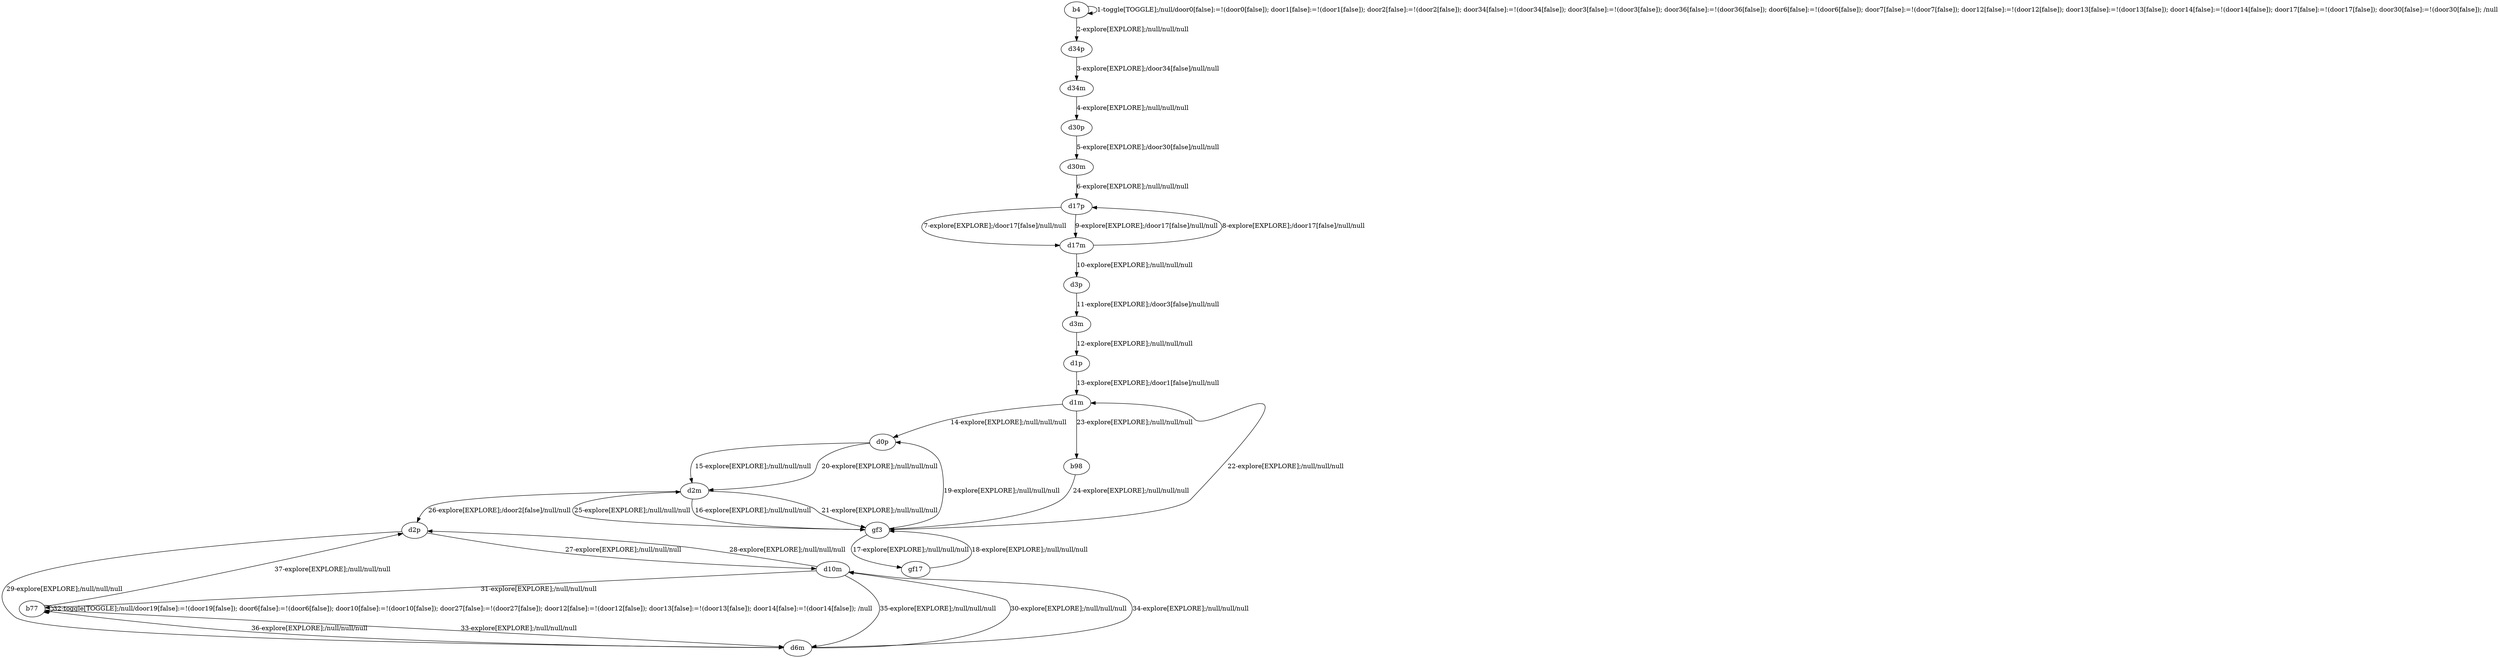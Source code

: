 # Total number of goals covered by this test: 1
# b77 --> d2p

digraph g {
"b4" -> "b4" [label = "1-toggle[TOGGLE];/null/door0[false]:=!(door0[false]); door1[false]:=!(door1[false]); door2[false]:=!(door2[false]); door34[false]:=!(door34[false]); door3[false]:=!(door3[false]); door36[false]:=!(door36[false]); door6[false]:=!(door6[false]); door7[false]:=!(door7[false]); door12[false]:=!(door12[false]); door13[false]:=!(door13[false]); door14[false]:=!(door14[false]); door17[false]:=!(door17[false]); door30[false]:=!(door30[false]); /null"];
"b4" -> "d34p" [label = "2-explore[EXPLORE];/null/null/null"];
"d34p" -> "d34m" [label = "3-explore[EXPLORE];/door34[false]/null/null"];
"d34m" -> "d30p" [label = "4-explore[EXPLORE];/null/null/null"];
"d30p" -> "d30m" [label = "5-explore[EXPLORE];/door30[false]/null/null"];
"d30m" -> "d17p" [label = "6-explore[EXPLORE];/null/null/null"];
"d17p" -> "d17m" [label = "7-explore[EXPLORE];/door17[false]/null/null"];
"d17m" -> "d17p" [label = "8-explore[EXPLORE];/door17[false]/null/null"];
"d17p" -> "d17m" [label = "9-explore[EXPLORE];/door17[false]/null/null"];
"d17m" -> "d3p" [label = "10-explore[EXPLORE];/null/null/null"];
"d3p" -> "d3m" [label = "11-explore[EXPLORE];/door3[false]/null/null"];
"d3m" -> "d1p" [label = "12-explore[EXPLORE];/null/null/null"];
"d1p" -> "d1m" [label = "13-explore[EXPLORE];/door1[false]/null/null"];
"d1m" -> "d0p" [label = "14-explore[EXPLORE];/null/null/null"];
"d0p" -> "d2m" [label = "15-explore[EXPLORE];/null/null/null"];
"d2m" -> "gf3" [label = "16-explore[EXPLORE];/null/null/null"];
"gf3" -> "gf17" [label = "17-explore[EXPLORE];/null/null/null"];
"gf17" -> "gf3" [label = "18-explore[EXPLORE];/null/null/null"];
"gf3" -> "d0p" [label = "19-explore[EXPLORE];/null/null/null"];
"d0p" -> "d2m" [label = "20-explore[EXPLORE];/null/null/null"];
"d2m" -> "gf3" [label = "21-explore[EXPLORE];/null/null/null"];
"gf3" -> "d1m" [label = "22-explore[EXPLORE];/null/null/null"];
"d1m" -> "b98" [label = "23-explore[EXPLORE];/null/null/null"];
"b98" -> "gf3" [label = "24-explore[EXPLORE];/null/null/null"];
"gf3" -> "d2m" [label = "25-explore[EXPLORE];/null/null/null"];
"d2m" -> "d2p" [label = "26-explore[EXPLORE];/door2[false]/null/null"];
"d2p" -> "d10m" [label = "27-explore[EXPLORE];/null/null/null"];
"d10m" -> "d2p" [label = "28-explore[EXPLORE];/null/null/null"];
"d2p" -> "d6m" [label = "29-explore[EXPLORE];/null/null/null"];
"d6m" -> "d10m" [label = "30-explore[EXPLORE];/null/null/null"];
"d10m" -> "b77" [label = "31-explore[EXPLORE];/null/null/null"];
"b77" -> "b77" [label = "32-toggle[TOGGLE];/null/door19[false]:=!(door19[false]); door6[false]:=!(door6[false]); door10[false]:=!(door10[false]); door27[false]:=!(door27[false]); door12[false]:=!(door12[false]); door13[false]:=!(door13[false]); door14[false]:=!(door14[false]); /null"];
"b77" -> "d6m" [label = "33-explore[EXPLORE];/null/null/null"];
"d6m" -> "d10m" [label = "34-explore[EXPLORE];/null/null/null"];
"d10m" -> "d6m" [label = "35-explore[EXPLORE];/null/null/null"];
"d6m" -> "b77" [label = "36-explore[EXPLORE];/null/null/null"];
"b77" -> "d2p" [label = "37-explore[EXPLORE];/null/null/null"];
}